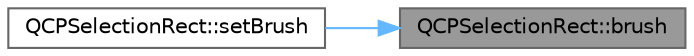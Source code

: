 digraph "QCPSelectionRect::brush"
{
 // LATEX_PDF_SIZE
  bgcolor="transparent";
  edge [fontname=Helvetica,fontsize=10,labelfontname=Helvetica,labelfontsize=10];
  node [fontname=Helvetica,fontsize=10,shape=box,height=0.2,width=0.4];
  rankdir="RL";
  Node1 [label="QCPSelectionRect::brush",height=0.2,width=0.4,color="gray40", fillcolor="grey60", style="filled", fontcolor="black",tooltip=" "];
  Node1 -> Node2 [dir="back",color="steelblue1",style="solid"];
  Node2 [label="QCPSelectionRect::setBrush",height=0.2,width=0.4,color="grey40", fillcolor="white", style="filled",URL="$class_q_c_p_selection_rect.html#ab0c66f1484418782efa01f4153611080",tooltip=" "];
}

